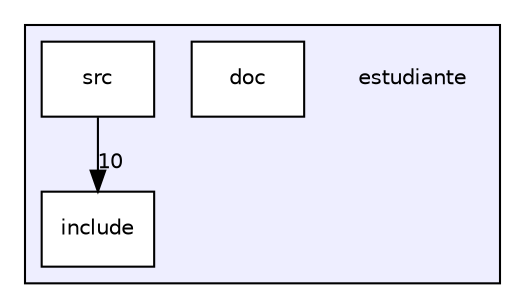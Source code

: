 digraph "estudiante" {
  compound=true
  node [ fontsize="10", fontname="Helvetica"];
  edge [ labelfontsize="10", labelfontname="Helvetica"];
  subgraph clusterdir_9a0f087c5462c2cd29ef809929a48712 {
    graph [ bgcolor="#eeeeff", pencolor="black", label="" URL="dir_9a0f087c5462c2cd29ef809929a48712.html"];
    dir_9a0f087c5462c2cd29ef809929a48712 [shape=plaintext label="estudiante"];
    dir_106762c632750c9a4605df4ce0d1287f [shape=box label="doc" color="black" fillcolor="white" style="filled" URL="dir_106762c632750c9a4605df4ce0d1287f.html"];
    dir_df335dec4bd016c2308870029aa617d6 [shape=box label="include" color="black" fillcolor="white" style="filled" URL="dir_df335dec4bd016c2308870029aa617d6.html"];
    dir_823aef3b9625aa06c2f52a5cab57b07a [shape=box label="src" color="black" fillcolor="white" style="filled" URL="dir_823aef3b9625aa06c2f52a5cab57b07a.html"];
  }
  dir_823aef3b9625aa06c2f52a5cab57b07a->dir_df335dec4bd016c2308870029aa617d6 [headlabel="10", labeldistance=1.5 headhref="dir_000003_000002.html"];
}
